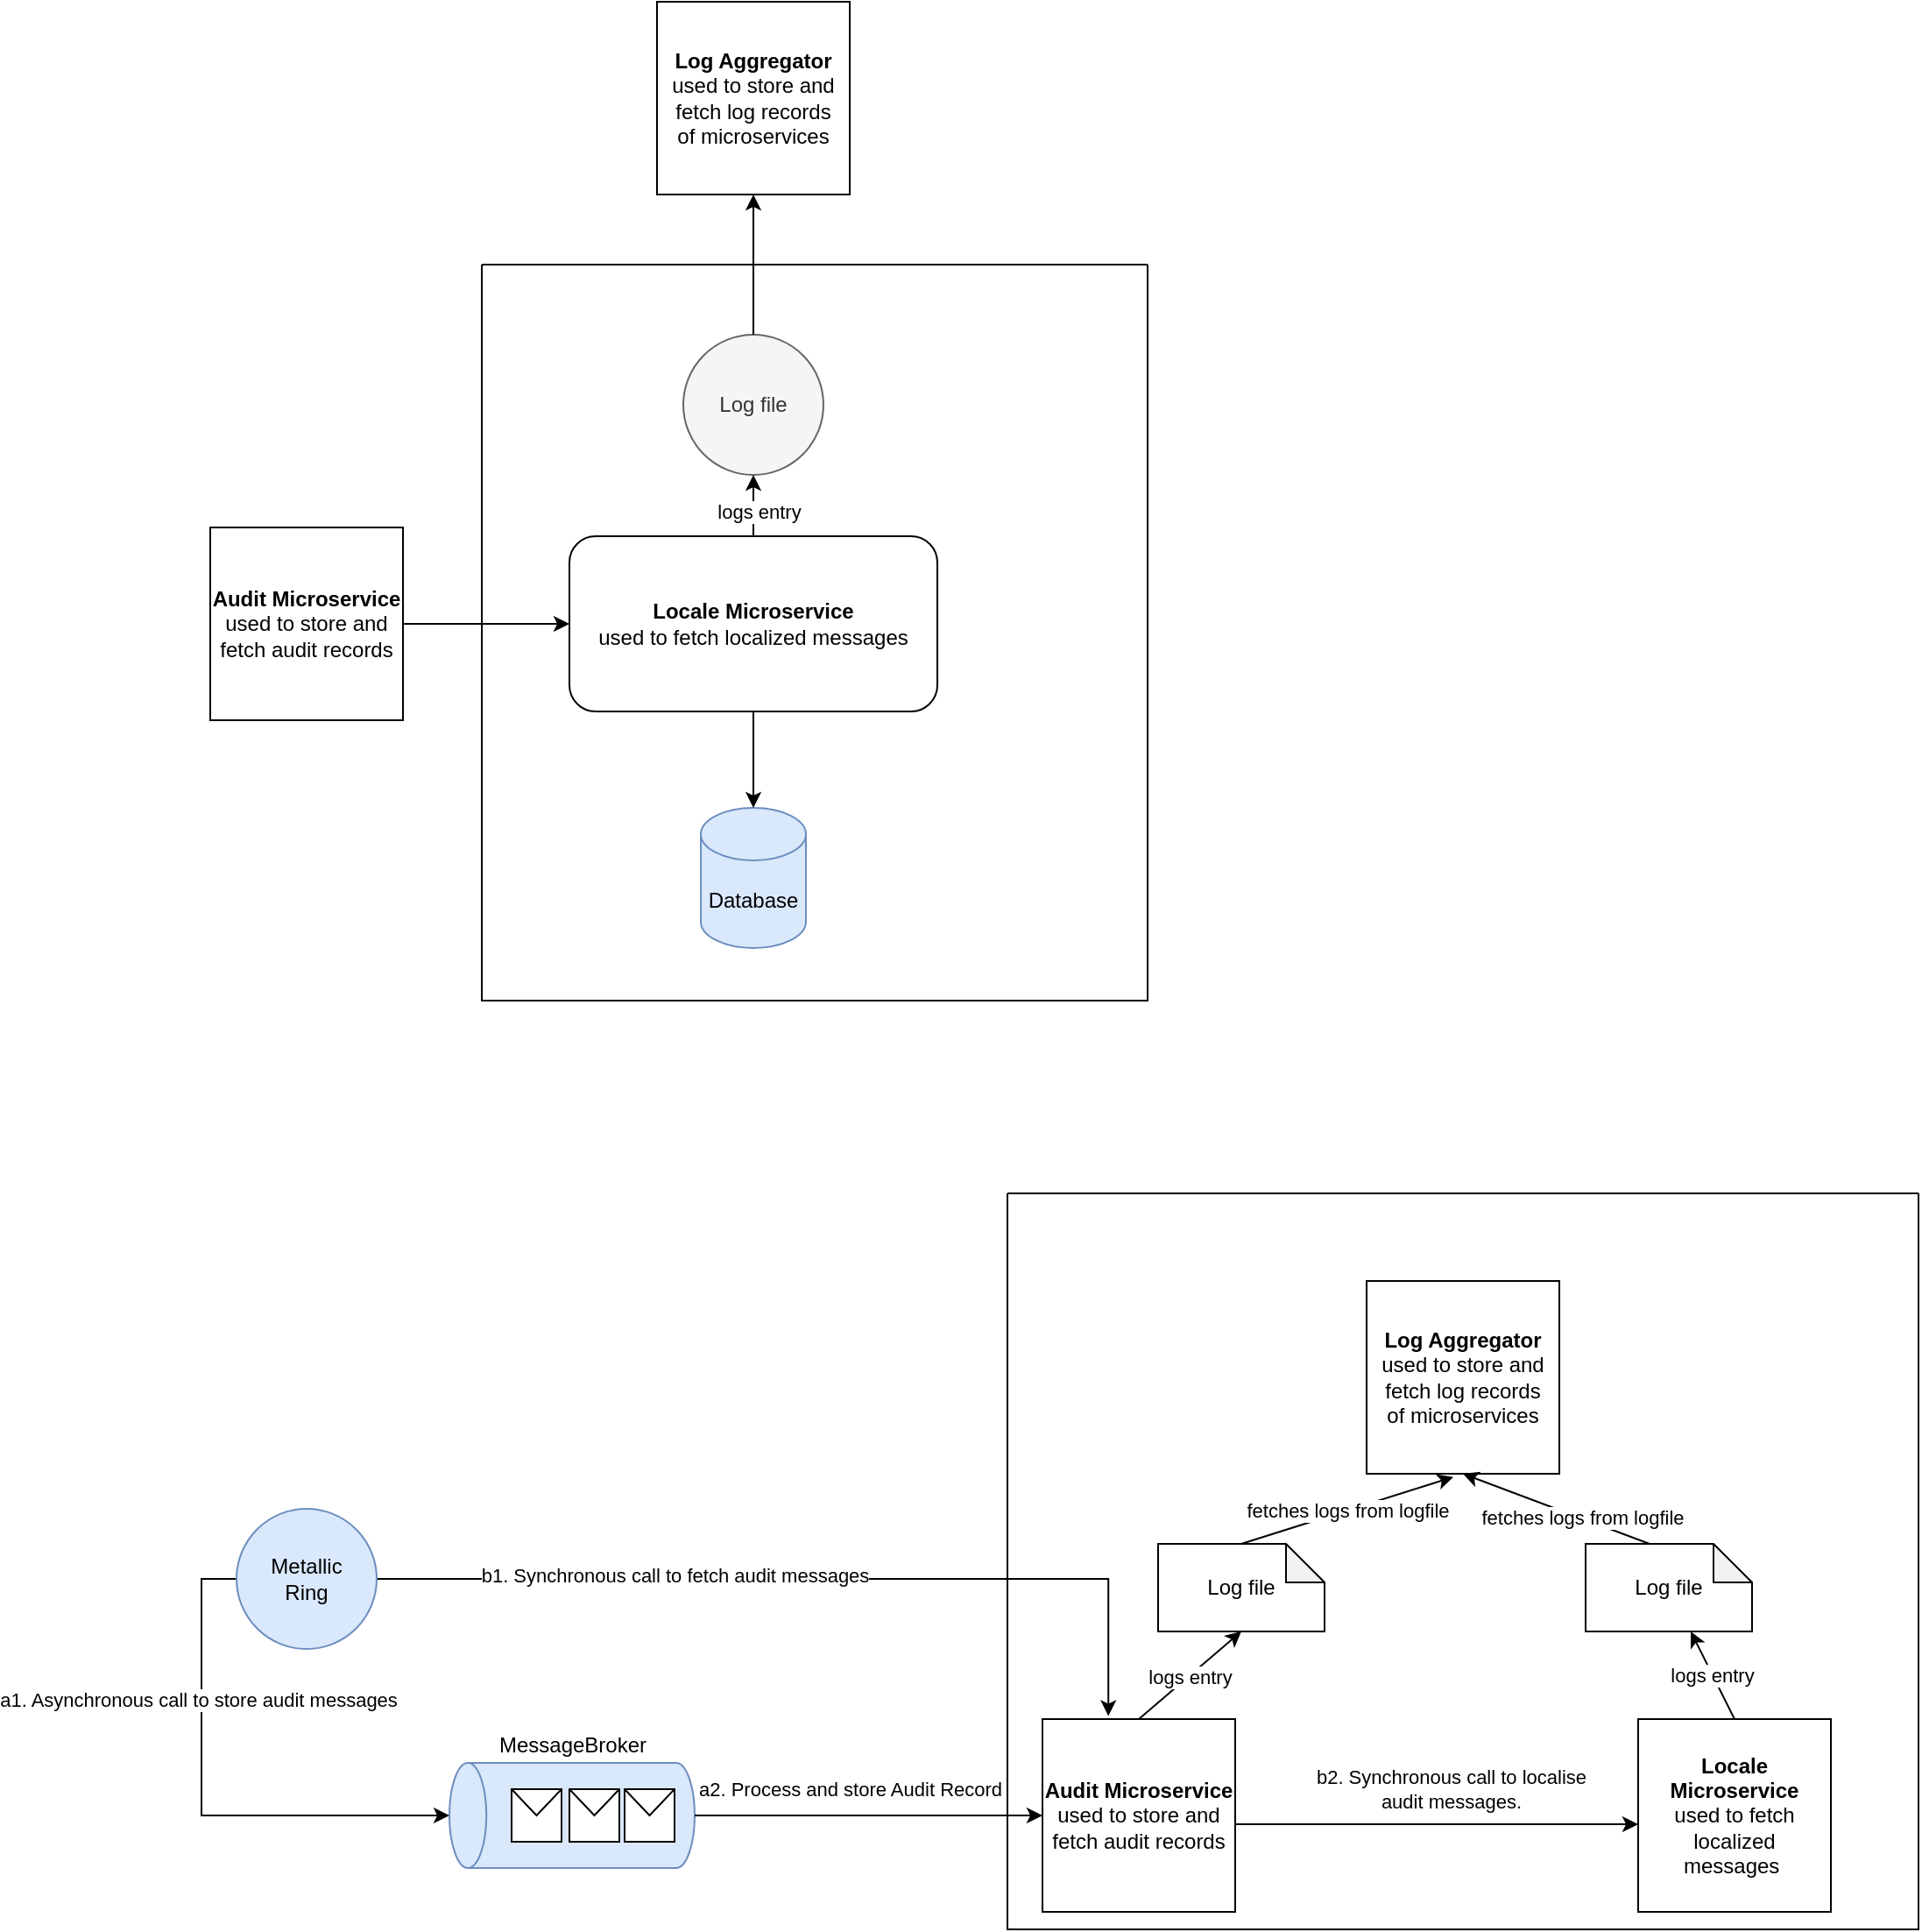 <mxfile version="20.2.2" type="github">
  <diagram id="M76jBjar-1vTpmpUjn1L" name="Page-1">
    <mxGraphModel dx="1543" dy="2521" grid="1" gridSize="10" guides="1" tooltips="1" connect="1" arrows="1" fold="1" page="1" pageScale="1" pageWidth="1200" pageHeight="1600" math="0" shadow="0">
      <root>
        <mxCell id="0" />
        <mxCell id="1" parent="0" />
        <mxCell id="6CfhSoayrOcvP-b4IXLZ-1" value="" style="swimlane;startSize=0;" parent="1" vertex="1">
          <mxGeometry x="340" y="-440" width="380" height="420" as="geometry" />
        </mxCell>
        <mxCell id="6CfhSoayrOcvP-b4IXLZ-2" value="Database" style="shape=cylinder3;whiteSpace=wrap;html=1;boundedLbl=1;backgroundOutline=1;size=15;fillColor=#dae8fc;strokeColor=#6c8ebf;" parent="6CfhSoayrOcvP-b4IXLZ-1" vertex="1">
          <mxGeometry x="125" y="310" width="60" height="80" as="geometry" />
        </mxCell>
        <mxCell id="6CfhSoayrOcvP-b4IXLZ-3" value="&lt;b&gt;Locale Microservice&lt;br&gt;&lt;/b&gt;used to fetch localized messages" style="rounded=1;whiteSpace=wrap;html=1;" parent="6CfhSoayrOcvP-b4IXLZ-1" vertex="1">
          <mxGeometry x="50" y="155" width="210" height="100" as="geometry" />
        </mxCell>
        <mxCell id="6CfhSoayrOcvP-b4IXLZ-5" value="" style="endArrow=classic;html=1;rounded=0;exitX=0.5;exitY=1;exitDx=0;exitDy=0;entryX=0.5;entryY=0;entryDx=0;entryDy=0;entryPerimeter=0;" parent="6CfhSoayrOcvP-b4IXLZ-1" source="6CfhSoayrOcvP-b4IXLZ-3" target="6CfhSoayrOcvP-b4IXLZ-2" edge="1">
          <mxGeometry width="50" height="50" relative="1" as="geometry">
            <mxPoint x="110" y="430" as="sourcePoint" />
            <mxPoint x="160" y="380" as="targetPoint" />
          </mxGeometry>
        </mxCell>
        <mxCell id="_NElhzHF7kQXaSPTzVRG-18" value="Log file" style="ellipse;whiteSpace=wrap;html=1;aspect=fixed;fillColor=#f5f5f5;fontColor=#333333;strokeColor=#666666;" vertex="1" parent="6CfhSoayrOcvP-b4IXLZ-1">
          <mxGeometry x="115" y="40" width="80" height="80" as="geometry" />
        </mxCell>
        <mxCell id="_NElhzHF7kQXaSPTzVRG-19" value="" style="endArrow=classic;html=1;rounded=0;exitX=0.5;exitY=0;exitDx=0;exitDy=0;" edge="1" parent="6CfhSoayrOcvP-b4IXLZ-1" source="6CfhSoayrOcvP-b4IXLZ-3" target="_NElhzHF7kQXaSPTzVRG-18">
          <mxGeometry width="50" height="50" relative="1" as="geometry">
            <mxPoint x="-60" y="350" as="sourcePoint" />
            <mxPoint x="-10" y="300" as="targetPoint" />
          </mxGeometry>
        </mxCell>
        <mxCell id="_NElhzHF7kQXaSPTzVRG-20" value="logs entry" style="edgeLabel;html=1;align=center;verticalAlign=middle;resizable=0;points=[];" vertex="1" connectable="0" parent="_NElhzHF7kQXaSPTzVRG-19">
          <mxGeometry x="-0.209" y="-3" relative="1" as="geometry">
            <mxPoint as="offset" />
          </mxGeometry>
        </mxCell>
        <mxCell id="6CfhSoayrOcvP-b4IXLZ-21" value="" style="swimlane;startSize=0;" parent="1" vertex="1">
          <mxGeometry x="640" y="90" width="520" height="420" as="geometry" />
        </mxCell>
        <mxCell id="6CfhSoayrOcvP-b4IXLZ-14" value="&lt;b&gt;Locale Microservice&lt;br&gt;&lt;/b&gt;used to fetch localized messages&amp;nbsp;" style="whiteSpace=wrap;html=1;aspect=fixed;" parent="6CfhSoayrOcvP-b4IXLZ-21" vertex="1">
          <mxGeometry x="360" y="300" width="110" height="110" as="geometry" />
        </mxCell>
        <mxCell id="6CfhSoayrOcvP-b4IXLZ-6" value="&lt;b&gt;Audit Microservice&lt;/b&gt;&lt;br&gt;used to store and fetch audit records" style="whiteSpace=wrap;html=1;aspect=fixed;" parent="6CfhSoayrOcvP-b4IXLZ-21" vertex="1">
          <mxGeometry x="20" y="300" width="110" height="110" as="geometry" />
        </mxCell>
        <mxCell id="6CfhSoayrOcvP-b4IXLZ-16" value="b2. Synchronous call to localise&lt;br&gt;audit messages." style="edgeStyle=orthogonalEdgeStyle;rounded=0;orthogonalLoop=1;jettySize=auto;html=1;exitX=1;exitY=0.5;exitDx=0;exitDy=0;" parent="6CfhSoayrOcvP-b4IXLZ-21" source="6CfhSoayrOcvP-b4IXLZ-6" target="6CfhSoayrOcvP-b4IXLZ-14" edge="1">
          <mxGeometry x="0.083" y="20" relative="1" as="geometry">
            <Array as="points">
              <mxPoint x="160" y="360" />
              <mxPoint x="160" y="360" />
            </Array>
            <mxPoint as="offset" />
          </mxGeometry>
        </mxCell>
        <mxCell id="6CfhSoayrOcvP-b4IXLZ-17" value="" style="endArrow=classic;html=1;rounded=0;exitX=0.5;exitY=0;exitDx=0;exitDy=0;entryX=0.5;entryY=1;entryDx=0;entryDy=0;entryPerimeter=0;" parent="6CfhSoayrOcvP-b4IXLZ-21" source="6CfhSoayrOcvP-b4IXLZ-6" target="_NElhzHF7kQXaSPTzVRG-23" edge="1">
          <mxGeometry width="50" height="50" relative="1" as="geometry">
            <mxPoint x="390" y="240" as="sourcePoint" />
            <mxPoint x="120" y="240" as="targetPoint" />
          </mxGeometry>
        </mxCell>
        <mxCell id="6CfhSoayrOcvP-b4IXLZ-24" value="logs entry" style="edgeLabel;html=1;align=center;verticalAlign=middle;resizable=0;points=[];" parent="6CfhSoayrOcvP-b4IXLZ-17" vertex="1" connectable="0">
          <mxGeometry x="-0.021" relative="1" as="geometry">
            <mxPoint as="offset" />
          </mxGeometry>
        </mxCell>
        <mxCell id="6CfhSoayrOcvP-b4IXLZ-13" value="&lt;b&gt;Log Aggregator&lt;br&gt;&lt;/b&gt;used to store and fetch log records&lt;br&gt;of microservices" style="whiteSpace=wrap;html=1;aspect=fixed;" parent="6CfhSoayrOcvP-b4IXLZ-21" vertex="1">
          <mxGeometry x="205" y="50" width="110" height="110" as="geometry" />
        </mxCell>
        <mxCell id="RCsCqfV9AFY7gwVdjFME-3" value="fetches logs from logfile" style="endArrow=classic;html=1;rounded=0;exitX=0.5;exitY=0;exitDx=0;exitDy=0;entryX=0.45;entryY=1.017;entryDx=0;entryDy=0;entryPerimeter=0;exitPerimeter=0;" parent="6CfhSoayrOcvP-b4IXLZ-21" source="_NElhzHF7kQXaSPTzVRG-23" target="6CfhSoayrOcvP-b4IXLZ-13" edge="1">
          <mxGeometry width="50" height="50" relative="1" as="geometry">
            <mxPoint x="148.284" y="171.716" as="sourcePoint" />
            <mxPoint x="380" y="200" as="targetPoint" />
          </mxGeometry>
        </mxCell>
        <mxCell id="p1d6yiStvHRsZGswFY6J-3" value="logs entry" style="endArrow=classic;html=1;rounded=0;exitX=0.5;exitY=0;exitDx=0;exitDy=0;entryX=0.625;entryY=1;entryDx=0;entryDy=0;entryPerimeter=0;" parent="6CfhSoayrOcvP-b4IXLZ-21" source="6CfhSoayrOcvP-b4IXLZ-14" edge="1">
          <mxGeometry width="50" height="50" relative="1" as="geometry">
            <mxPoint x="400" y="220" as="sourcePoint" />
            <mxPoint x="390" y="250" as="targetPoint" />
          </mxGeometry>
        </mxCell>
        <mxCell id="p1d6yiStvHRsZGswFY6J-2" value="" style="endArrow=classic;html=1;rounded=0;exitX=0;exitY=0;exitDx=36.5;exitDy=0;entryX=0.5;entryY=1;entryDx=0;entryDy=0;exitPerimeter=0;" parent="6CfhSoayrOcvP-b4IXLZ-21" source="_NElhzHF7kQXaSPTzVRG-24" target="6CfhSoayrOcvP-b4IXLZ-13" edge="1">
          <mxGeometry width="50" height="50" relative="1" as="geometry">
            <mxPoint x="380" y="170" as="sourcePoint" />
            <mxPoint x="250" y="190" as="targetPoint" />
          </mxGeometry>
        </mxCell>
        <mxCell id="_NElhzHF7kQXaSPTzVRG-25" value="fetches logs from logfile" style="edgeLabel;html=1;align=center;verticalAlign=middle;resizable=0;points=[];" vertex="1" connectable="0" parent="p1d6yiStvHRsZGswFY6J-2">
          <mxGeometry x="-0.271" relative="1" as="geometry">
            <mxPoint y="-1" as="offset" />
          </mxGeometry>
        </mxCell>
        <mxCell id="_NElhzHF7kQXaSPTzVRG-23" value="Log file" style="shape=note;whiteSpace=wrap;html=1;backgroundOutline=1;darkOpacity=0.05;size=22;" vertex="1" parent="6CfhSoayrOcvP-b4IXLZ-21">
          <mxGeometry x="86" y="200" width="95" height="50" as="geometry" />
        </mxCell>
        <mxCell id="_NElhzHF7kQXaSPTzVRG-24" value="Log file" style="shape=note;whiteSpace=wrap;html=1;backgroundOutline=1;darkOpacity=0.05;size=22;" vertex="1" parent="6CfhSoayrOcvP-b4IXLZ-21">
          <mxGeometry x="330" y="200" width="95" height="50" as="geometry" />
        </mxCell>
        <mxCell id="_NElhzHF7kQXaSPTzVRG-5" value="" style="shape=cylinder3;whiteSpace=wrap;html=1;boundedLbl=1;backgroundOutline=1;size=10.553;rotation=-90;fillColor=#dae8fc;strokeColor=#6c8ebf;" vertex="1" parent="1">
          <mxGeometry x="361.5" y="375" width="60" height="140" as="geometry" />
        </mxCell>
        <mxCell id="_NElhzHF7kQXaSPTzVRG-8" value="" style="endArrow=classic;html=1;rounded=0;exitX=0.5;exitY=1;exitDx=0;exitDy=0;exitPerimeter=0;entryX=0;entryY=0.5;entryDx=0;entryDy=0;" edge="1" parent="1" source="_NElhzHF7kQXaSPTzVRG-5" target="6CfhSoayrOcvP-b4IXLZ-6">
          <mxGeometry width="50" height="50" relative="1" as="geometry">
            <mxPoint x="470" y="450" as="sourcePoint" />
            <mxPoint x="520" y="400" as="targetPoint" />
          </mxGeometry>
        </mxCell>
        <mxCell id="_NElhzHF7kQXaSPTzVRG-26" value="a2. Process and store Audit Record" style="edgeLabel;html=1;align=center;verticalAlign=middle;resizable=0;points=[];" vertex="1" connectable="0" parent="_NElhzHF7kQXaSPTzVRG-8">
          <mxGeometry x="-0.178" y="-1" relative="1" as="geometry">
            <mxPoint x="7" y="-16" as="offset" />
          </mxGeometry>
        </mxCell>
        <mxCell id="_NElhzHF7kQXaSPTzVRG-9" value="" style="shape=message;html=1;whiteSpace=wrap;html=1;outlineConnect=0;" vertex="1" parent="1">
          <mxGeometry x="421.5" y="430" width="28.5" height="30" as="geometry" />
        </mxCell>
        <mxCell id="_NElhzHF7kQXaSPTzVRG-10" value="" style="shape=message;html=1;whiteSpace=wrap;html=1;outlineConnect=0;" vertex="1" parent="1">
          <mxGeometry x="390" y="430" width="28.5" height="30" as="geometry" />
        </mxCell>
        <mxCell id="_NElhzHF7kQXaSPTzVRG-11" value="" style="shape=message;html=1;whiteSpace=wrap;html=1;outlineConnect=0;" vertex="1" parent="1">
          <mxGeometry x="357" y="430" width="28.5" height="30" as="geometry" />
        </mxCell>
        <mxCell id="_NElhzHF7kQXaSPTzVRG-14" value="MessageBroker" style="text;html=1;strokeColor=none;fillColor=none;align=center;verticalAlign=middle;whiteSpace=wrap;rounded=0;" vertex="1" parent="1">
          <mxGeometry x="361.5" y="390" width="60" height="30" as="geometry" />
        </mxCell>
        <mxCell id="_NElhzHF7kQXaSPTzVRG-15" value="&lt;b&gt;Audit Microservice&lt;/b&gt;&lt;br&gt;used to store and fetch audit records" style="whiteSpace=wrap;html=1;aspect=fixed;" vertex="1" parent="1">
          <mxGeometry x="185" y="-290" width="110" height="110" as="geometry" />
        </mxCell>
        <mxCell id="_NElhzHF7kQXaSPTzVRG-16" value="" style="endArrow=classic;html=1;rounded=0;exitX=1;exitY=0.5;exitDx=0;exitDy=0;" edge="1" parent="1" source="_NElhzHF7kQXaSPTzVRG-15" target="6CfhSoayrOcvP-b4IXLZ-3">
          <mxGeometry width="50" height="50" relative="1" as="geometry">
            <mxPoint x="280" as="sourcePoint" />
            <mxPoint x="330" y="-50" as="targetPoint" />
          </mxGeometry>
        </mxCell>
        <mxCell id="_NElhzHF7kQXaSPTzVRG-21" value="&lt;b&gt;Log Aggregator&lt;br&gt;&lt;/b&gt;used to store and fetch log records&lt;br&gt;of microservices" style="whiteSpace=wrap;html=1;aspect=fixed;" vertex="1" parent="1">
          <mxGeometry x="440" y="-590" width="110" height="110" as="geometry" />
        </mxCell>
        <mxCell id="_NElhzHF7kQXaSPTzVRG-22" value="" style="edgeStyle=orthogonalEdgeStyle;rounded=0;orthogonalLoop=1;jettySize=auto;html=1;" edge="1" parent="1" source="_NElhzHF7kQXaSPTzVRG-18" target="_NElhzHF7kQXaSPTzVRG-21">
          <mxGeometry relative="1" as="geometry" />
        </mxCell>
        <mxCell id="_NElhzHF7kQXaSPTzVRG-28" style="edgeStyle=orthogonalEdgeStyle;rounded=0;orthogonalLoop=1;jettySize=auto;html=1;exitX=1;exitY=0.5;exitDx=0;exitDy=0;entryX=0.342;entryY=-0.016;entryDx=0;entryDy=0;entryPerimeter=0;" edge="1" parent="1" source="_NElhzHF7kQXaSPTzVRG-27" target="6CfhSoayrOcvP-b4IXLZ-6">
          <mxGeometry relative="1" as="geometry" />
        </mxCell>
        <mxCell id="_NElhzHF7kQXaSPTzVRG-29" value="b1. Synchronous call to fetch audit messages" style="edgeLabel;html=1;align=center;verticalAlign=middle;resizable=0;points=[];" vertex="1" connectable="0" parent="_NElhzHF7kQXaSPTzVRG-28">
          <mxGeometry x="-0.317" y="2" relative="1" as="geometry">
            <mxPoint as="offset" />
          </mxGeometry>
        </mxCell>
        <mxCell id="_NElhzHF7kQXaSPTzVRG-30" style="edgeStyle=orthogonalEdgeStyle;rounded=0;orthogonalLoop=1;jettySize=auto;html=1;exitX=0;exitY=0.5;exitDx=0;exitDy=0;entryX=0.5;entryY=0;entryDx=0;entryDy=0;entryPerimeter=0;" edge="1" parent="1" source="_NElhzHF7kQXaSPTzVRG-27" target="_NElhzHF7kQXaSPTzVRG-5">
          <mxGeometry relative="1" as="geometry" />
        </mxCell>
        <mxCell id="_NElhzHF7kQXaSPTzVRG-31" value="a1. Asynchronous call to store audit messages" style="edgeLabel;html=1;align=center;verticalAlign=middle;resizable=0;points=[];" vertex="1" connectable="0" parent="_NElhzHF7kQXaSPTzVRG-30">
          <mxGeometry x="-0.506" y="-2" relative="1" as="geometry">
            <mxPoint y="16" as="offset" />
          </mxGeometry>
        </mxCell>
        <mxCell id="_NElhzHF7kQXaSPTzVRG-27" value="Metallic&lt;br&gt;Ring" style="ellipse;whiteSpace=wrap;html=1;aspect=fixed;fillColor=#dae8fc;strokeColor=#6c8ebf;" vertex="1" parent="1">
          <mxGeometry x="200" y="270" width="80" height="80" as="geometry" />
        </mxCell>
      </root>
    </mxGraphModel>
  </diagram>
</mxfile>
